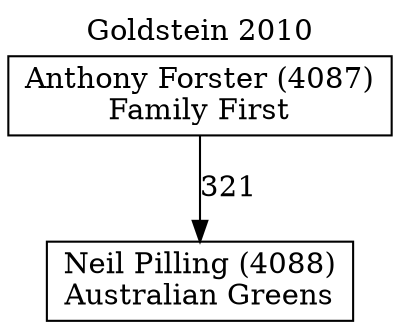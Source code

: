 // House preference flow
digraph "Neil Pilling (4088)_Goldstein_2010" {
	graph [label="Goldstein 2010" labelloc=t mclimit=10]
	node [shape=box]
	"Anthony Forster (4087)" [label="Anthony Forster (4087)
Family First"]
	"Neil Pilling (4088)" [label="Neil Pilling (4088)
Australian Greens"]
	"Anthony Forster (4087)" -> "Neil Pilling (4088)" [label=321]
}
